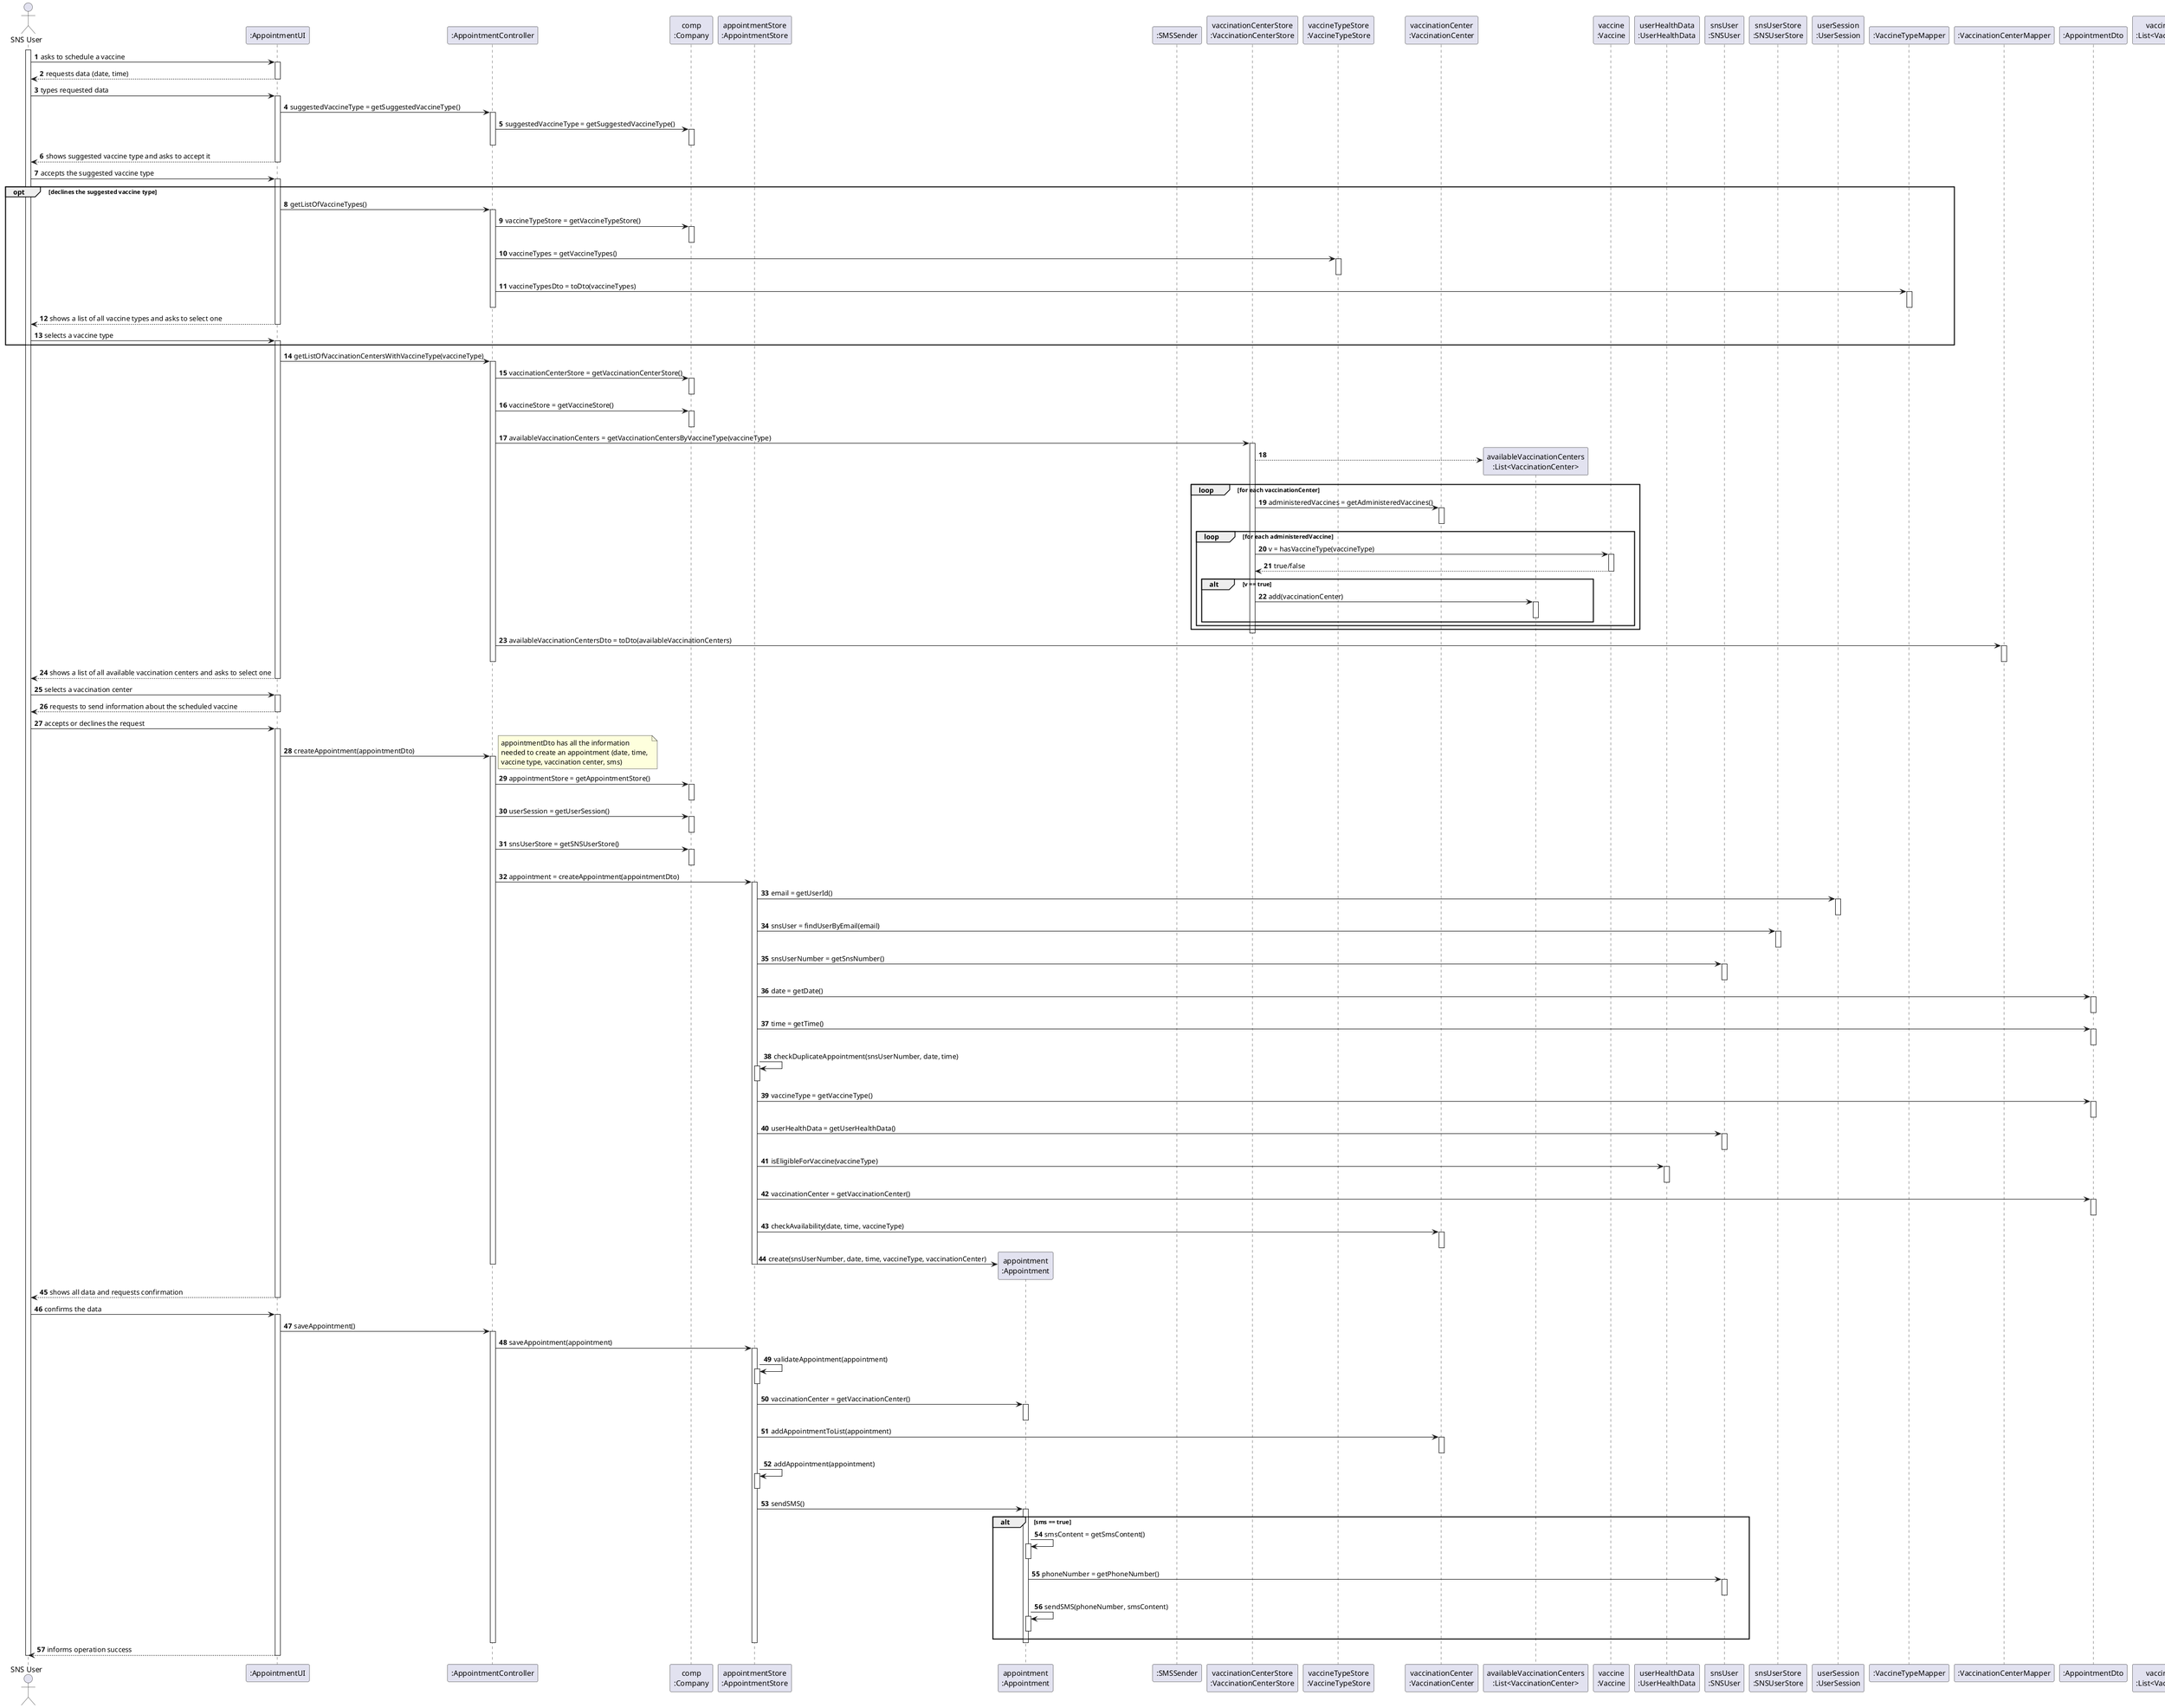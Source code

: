 @startuml US01_SD
autonumber
' hide footbox
actor "SNS User" as user

participant ":AppointmentUI" as ui
participant ":AppointmentController" as controller
participant "comp\n:Company" as company
participant "appointmentStore\n:AppointmentStore" as appointmentStore
participant "appointment\n:Appointment" as appointment
participant ":SMSSender" as smsSender
participant "vaccinationCenterStore\n:VaccinationCenterStore" as vacCenterStore
participant "vaccineTypeStore\n:VaccineTypeStore" as vacTypeStore
participant "vaccinationCenter\n:VaccinationCenter" as vacCenter
participant "availableVaccinationCenters\n:List<VaccinationCenter>" as vacCenterList
participant "vaccine\n:Vaccine" as vaccine
participant "userHealthData\n:UserHealthData" as userHealthData
participant "snsUser\n:SNSUser" as snsUser
participant "snsUserStore\n:SNSUserStore" as snsUserStore
participant "userSession\n:UserSession" as userSession
participant ":VaccineTypeMapper" as vacTypeMapper
participant ":VaccinationCenterMapper" as vacCenterMapper
participant ":AppointmentDto" as appointmentDto
participant "vaccineTypes\n:List<VaccineType>"
participant "vaccineTypesDto\n:List<VaccineTypeDto>"
participant "administeredVaccines\n:List<Vaccine>"

activate user

user -> ui : asks to schedule a vaccine

activate ui
    ui --> user : requests data (date, time)
deactivate ui

user -> ui : types requested data

activate ui
    ui -> controller : suggestedVaccineType = getSuggestedVaccineType()
    activate controller
        controller -> company : suggestedVaccineType = getSuggestedVaccineType()
        activate company
        deactivate company
    deactivate controller
    ui --> user : shows suggested vaccine type and asks to accept it
deactivate ui

user -> ui : accepts the suggested vaccine type

opt declines the suggested vaccine type
    activate ui
        ui -> controller : getListOfVaccineTypes()
        activate controller
            controller -> company : vaccineTypeStore = getVaccineTypeStore()
            activate company
            deactivate company
            controller -> vacTypeStore : vaccineTypes = getVaccineTypes()
            activate vacTypeStore
            deactivate vacTypeStore
            controller -> vacTypeMapper : vaccineTypesDto = toDto(vaccineTypes)
            activate vacTypeMapper
            deactivate vacTypeMapper
        deactivate controller
        ui --> user : shows a list of all vaccine types and asks to select one
    deactivate ui

user -> ui : selects a vaccine type

activate ui
end
    ui -> controller : getListOfVaccinationCentersWithVaccineType(vaccineType)
    activate controller
        controller -> company : vaccinationCenterStore = getVaccinationCenterStore()
        activate company
        deactivate company
        controller -> company : vaccineStore = getVaccineStore()
        activate company
        deactivate company
        controller -> vacCenterStore : availableVaccinationCenters = getVaccinationCentersByVaccineType(vaccineType)
        activate vacCenterStore
            vacCenterStore --> vacCenterList**
            loop for each vaccinationCenter
                vacCenterStore -> vacCenter : administeredVaccines = getAdministeredVaccines()
                activate vacCenter
                deactivate vacCenter
                loop for each administeredVaccine
                    vacCenterStore -> vaccine : v = hasVaccineType(vaccineType)
                    activate vaccine
                        vaccine --> vacCenterStore : true/false
                    deactivate vaccine
                    alt v == true
                        vacCenterStore -> vacCenterList : add(vaccinationCenter)
                        activate vacCenterList
                        deactivate vacCenterList
                    end
                end
            end
        deactivate vacCenterStore
        controller -> vacCenterMapper : availableVaccinationCentersDto = toDto(availableVaccinationCenters)
        activate vacCenterMapper
        deactivate vacCenterMapper
    deactivate controller
    ui --> user : shows a list of all available vaccination centers and asks to select one
deactivate ui

user -> ui : selects a vaccination center

activate ui
    ui --> user : requests to send information about the scheduled vaccine
deactivate ui

user -> ui : accepts or declines the request

activate ui
    ui -> controller : createAppointment(appointmentDto)
    note right
        appointmentDto has all the information 
        needed to create an appointment (date, time, 
        vaccine type, vaccination center, sms)
    end note
    activate controller
        controller -> company : appointmentStore = getAppointmentStore()
        activate company
        deactivate company
        controller -> company : userSession = getUserSession()
        activate company
        deactivate company
        controller -> company : snsUserStore = getSNSUserStore()
        activate company
        deactivate company
        controller -> appointmentStore : appointment = createAppointment(appointmentDto)
        activate appointmentStore
            appointmentStore -> userSession : email = getUserId()
            activate userSession
            deactivate userSession
            appointmentStore -> snsUserStore : snsUser = findUserByEmail(email)
            activate snsUserStore
            deactivate snsUserStore
            appointmentStore -> snsUser : snsUserNumber = getSnsNumber()
            activate snsUser
            deactivate snsUser
            appointmentStore -> appointmentDto : date = getDate()
            activate appointmentDto
            deactivate appointmentDto
            appointmentStore -> appointmentDto : time = getTime()
            activate appointmentDto
            deactivate appointmentDto
            appointmentStore -> appointmentStore : checkDuplicateAppointment(snsUserNumber, date, time)
            activate appointmentStore
            deactivate appointmentStore
            appointmentStore -> appointmentDto : vaccineType = getVaccineType()
            activate appointmentDto
            deactivate appointmentDto
            appointmentStore -> snsUser : userHealthData = getUserHealthData()
            activate snsUser
            deactivate snsUser
            appointmentStore -> userHealthData : isEligibleForVaccine(vaccineType)
            activate userHealthData
            deactivate userHealthData
            appointmentStore -> appointmentDto : vaccinationCenter = getVaccinationCenter()
            activate appointmentDto
            deactivate appointmentDto
            appointmentStore -> vacCenter : checkAvailability(date, time, vaccineType)
            activate vacCenter
            deactivate vacCenter
            appointmentStore -> appointment** : create(snsUserNumber, date, time, vaccineType, vaccinationCenter)
        deactivate appointmentStore
    deactivate controller
    ui --> user : shows all data and requests confirmation
deactivate ui

user -> ui : confirms the data

activate ui 
    ui -> controller : saveAppointment()
    activate controller
        controller -> appointmentStore : saveAppointment(appointment)
        activate appointmentStore
            appointmentStore -> appointmentStore : validateAppointment(appointment)
            activate appointmentStore
            deactivate appointmentStore
            appointmentStore -> appointment : vaccinationCenter = getVaccinationCenter()
            activate appointment
            deactivate appointment
            appointmentStore -> vacCenter : addAppointmentToList(appointment)
            activate vacCenter
            deactivate vacCenter         
            appointmentStore -> appointmentStore : addAppointment(appointment)
            activate appointmentStore
            deactivate appointmentStore
            appointmentStore -> appointment : sendSMS()
            activate appointment
                alt sms == true
                    appointment -> appointment : smsContent = getSmsContent()
                    activate appointment
                    deactivate appointment
                    appointment -> snsUser : phoneNumber = getPhoneNumber()
                    activate snsUser
                    deactivate snsUser
                    appointment -> appointment : sendSMS(phoneNumber, smsContent)
                    activate appointment
                    deactivate appointment
                end
            deactivate appointment
        deactivate appointmentStore
    deactivate controller
    ui --> user : informs operation success
deactivate ui

deactivate user

@enduml